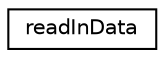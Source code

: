 digraph "Graphical Class Hierarchy"
{
  edge [fontname="Helvetica",fontsize="10",labelfontname="Helvetica",labelfontsize="10"];
  node [fontname="Helvetica",fontsize="10",shape=record];
  rankdir="LR";
  Node0 [label="readInData",height=0.2,width=0.4,color="black", fillcolor="white", style="filled",URL="$classread_in_data.html"];
}

